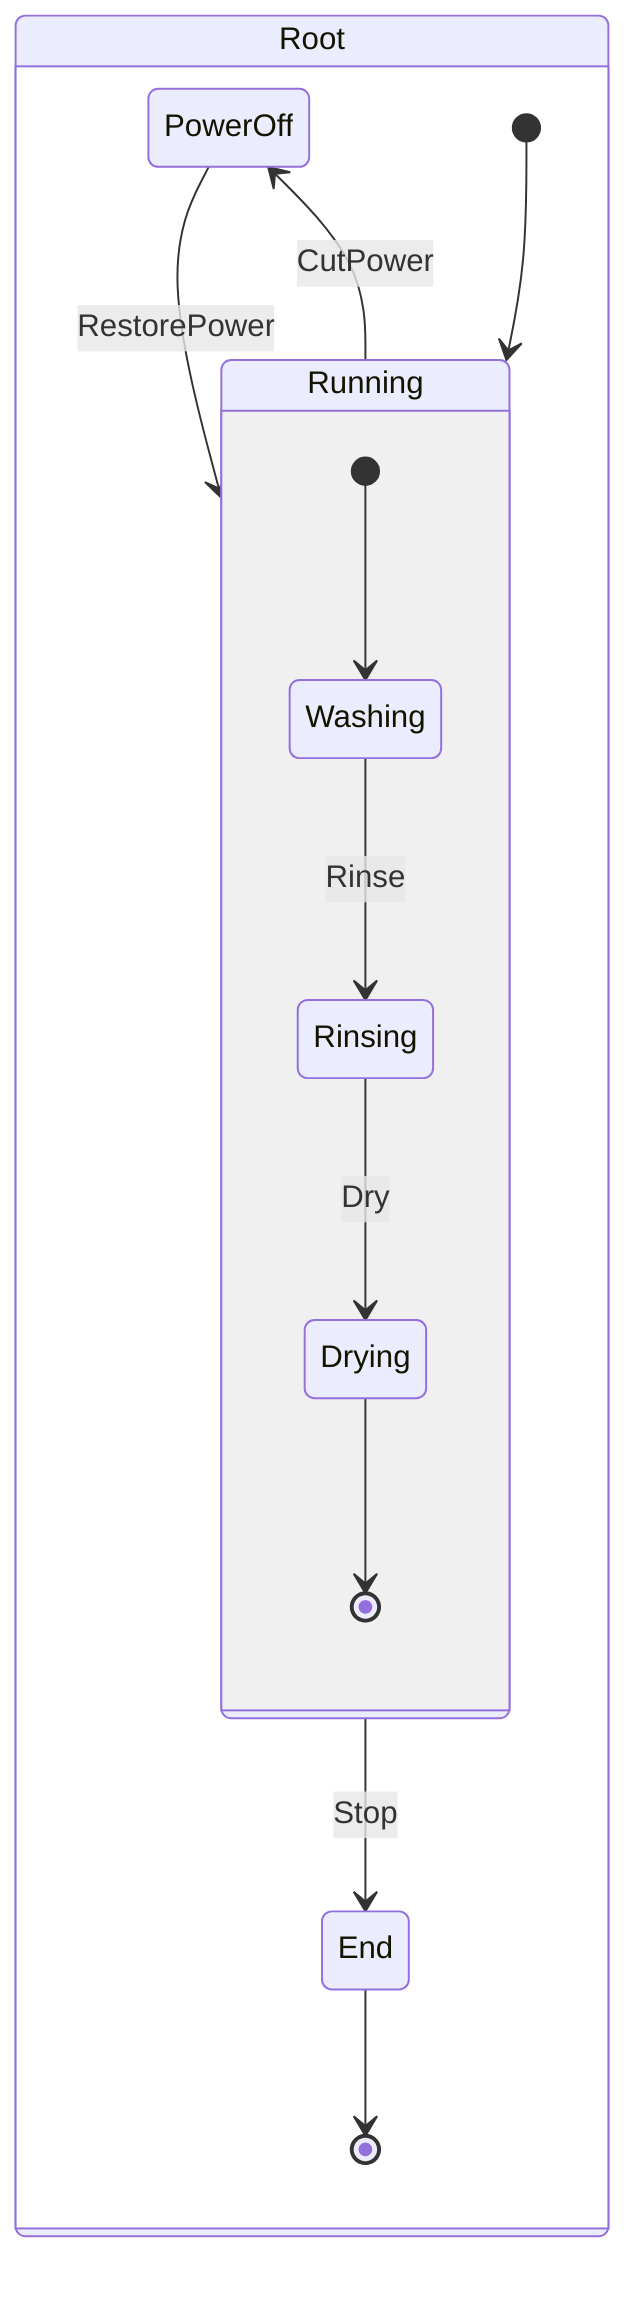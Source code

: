 stateDiagram-v2
state Root {
    End
    End --> [*]

    PowerOff
    PowerOff --> Running: RestorePower

    [*] --> Running
    state Running {
        [*] --> Washing
        Washing
        Washing --> Rinsing: Rinse

        Rinsing
        Rinsing --> Drying: Dry

        Drying
        Drying --> [*]

    }
    Running --> End: Stop
    Running --> PowerOff: CutPower

}
